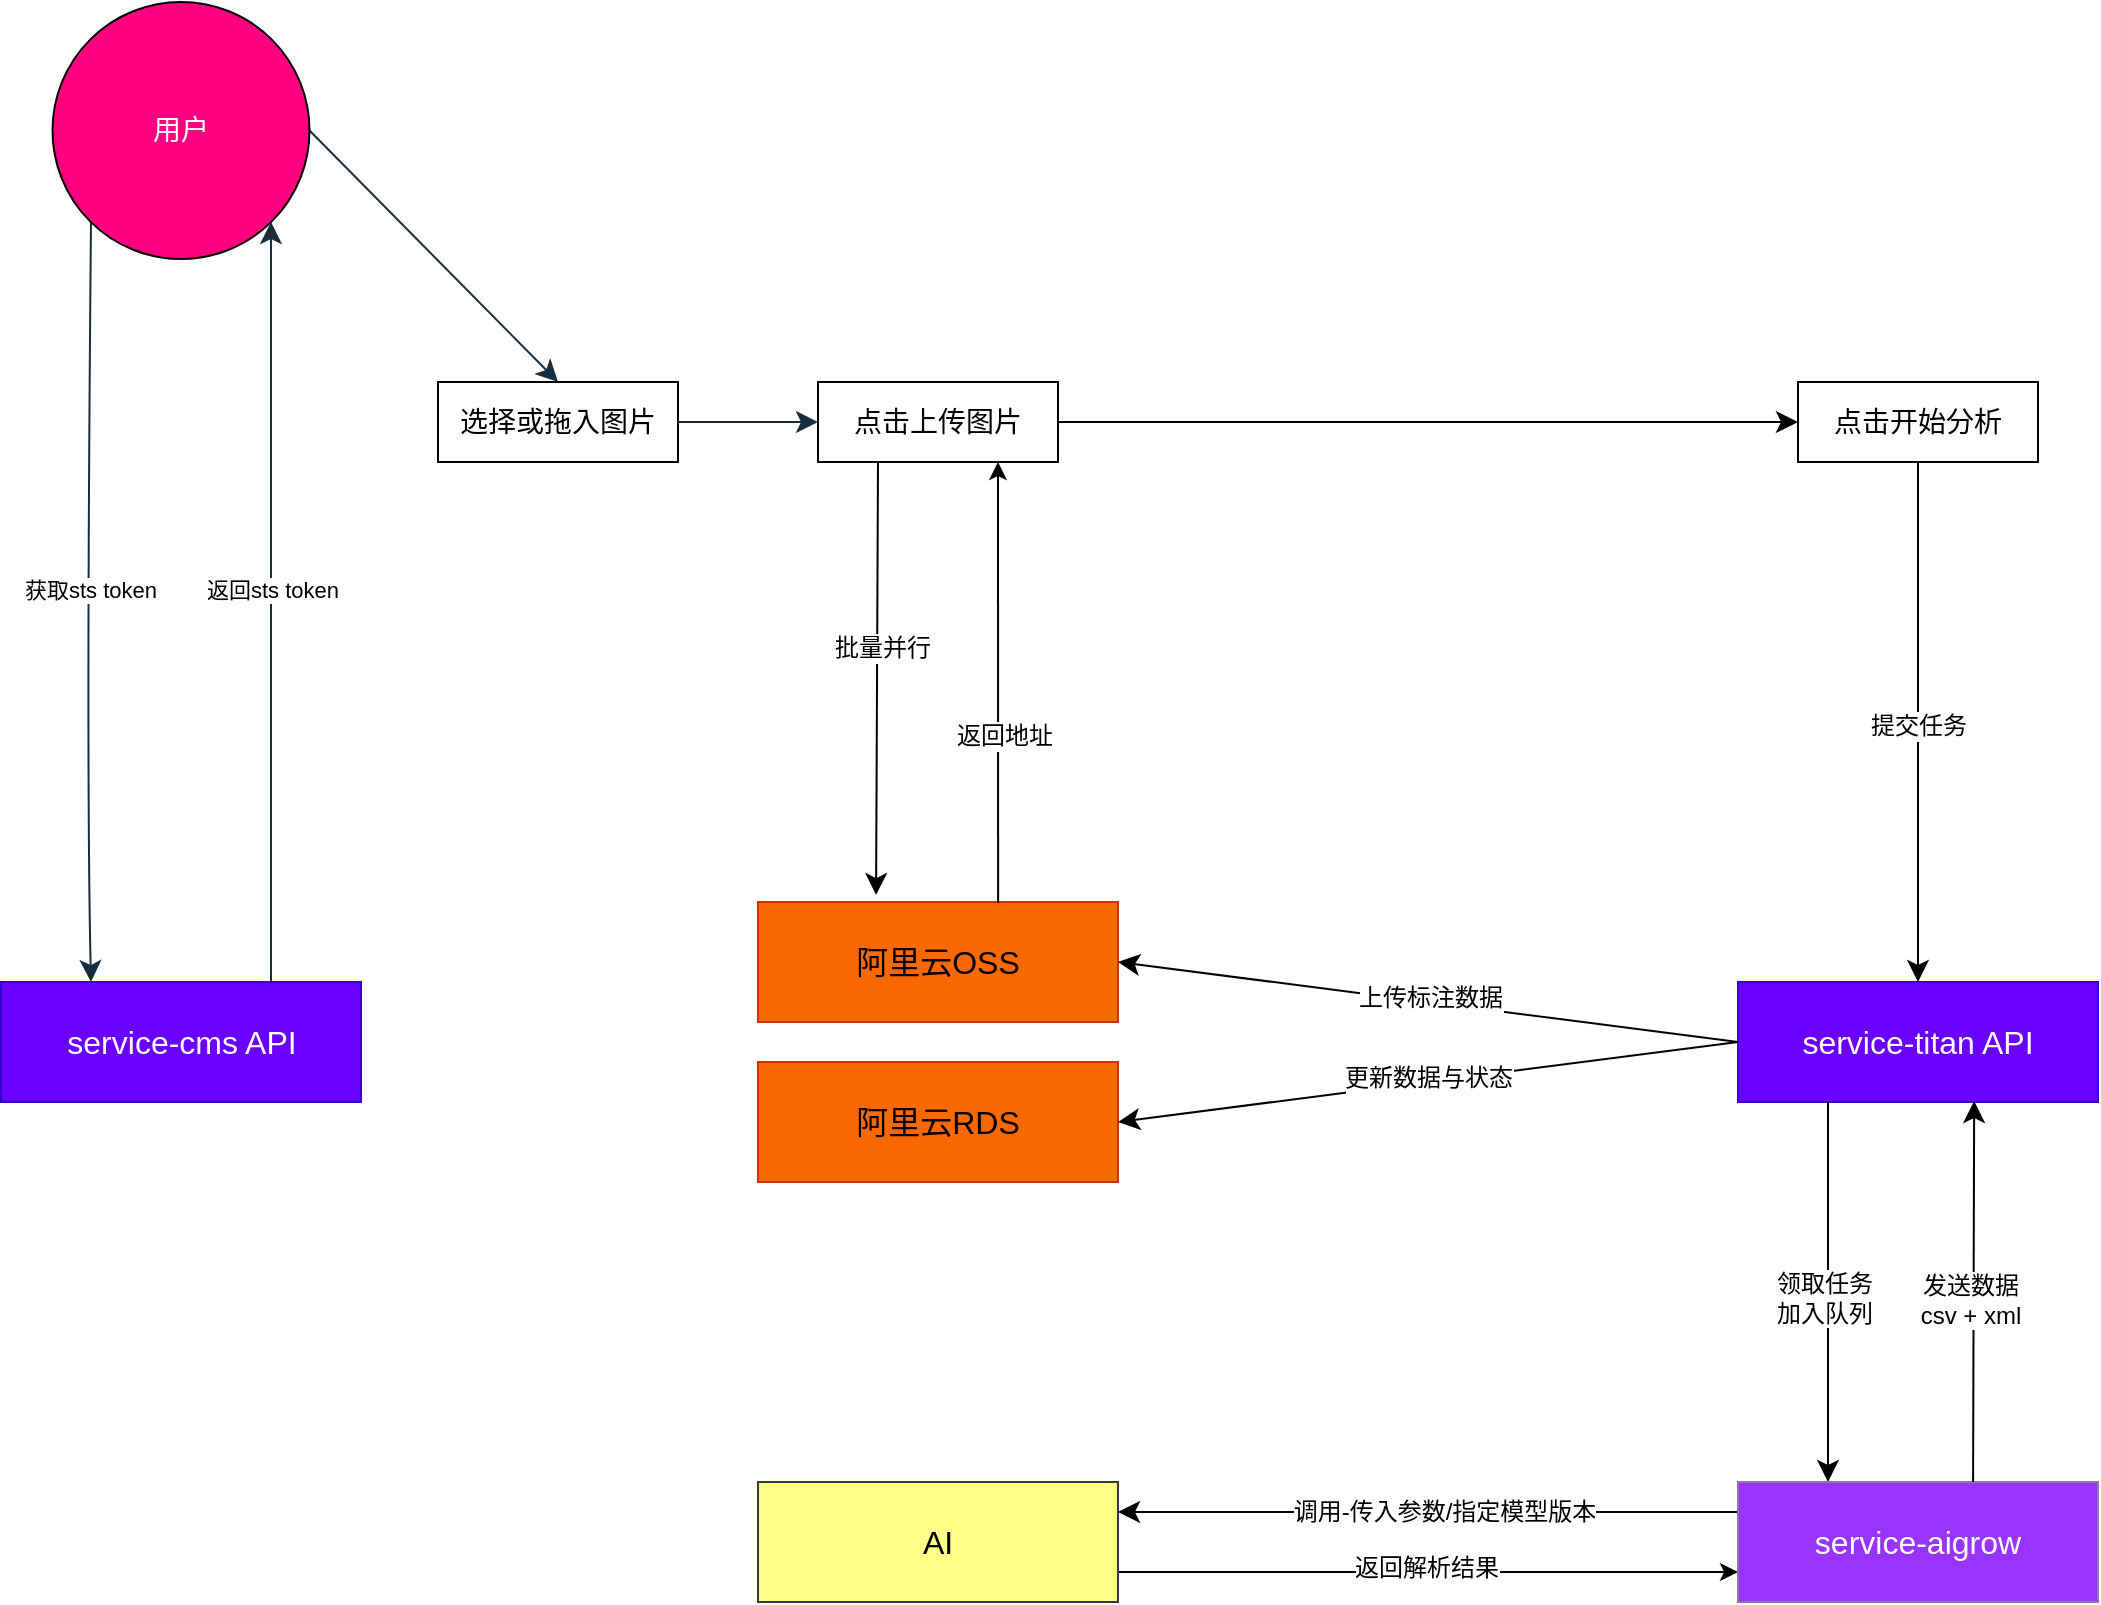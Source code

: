 <mxfile version="18.1.2" type="github">
  <diagram name="第 1 页" id="F0BYq8sX_8bTlsFAWADg">
    <mxGraphModel dx="1426" dy="769" grid="1" gridSize="10" guides="1" tooltips="1" connect="1" arrows="1" fold="1" page="0" pageScale="1" pageWidth="1169" pageHeight="827" math="0" shadow="0">
      <root>
        <mxCell id="0" />
        <mxCell id="1" parent="0" />
        <mxCell id="PPD57EdmQGvrJe3prHrT-2" value="" style="edgeStyle=none;curved=1;rounded=0;orthogonalLoop=1;jettySize=auto;html=1;fontSize=12;startSize=8;endSize=8;exitX=0.25;exitY=1;exitDx=0;exitDy=0;labelBackgroundColor=none;fontColor=default;entryX=0.25;entryY=0;entryDx=0;entryDy=0;strokeColor=#182E3E;" parent="1" target="PPD57EdmQGvrJe3prHrT-4" edge="1">
          <mxGeometry relative="1" as="geometry">
            <mxPoint x="253.5" y="697.818" as="targetPoint" />
            <Array as="points">
              <mxPoint x="224" y="450" />
            </Array>
            <mxPoint x="226.5" y="180" as="sourcePoint" />
          </mxGeometry>
        </mxCell>
        <mxCell id="5zYrslyW2_uP_hXgqGBh-1" value="获取sts token" style="edgeLabel;html=1;align=center;verticalAlign=middle;resizable=0;points=[];fontColor=#000000;" vertex="1" connectable="0" parent="PPD57EdmQGvrJe3prHrT-2">
          <mxGeometry x="-0.031" y="1" relative="1" as="geometry">
            <mxPoint as="offset" />
          </mxGeometry>
        </mxCell>
        <mxCell id="PPD57EdmQGvrJe3prHrT-4" value="service-cms API" style="whiteSpace=wrap;html=1;fontSize=16;labelBackgroundColor=none;rounded=0;movable=1;resizable=1;rotatable=1;deletable=1;editable=1;locked=0;connectable=1;fillColor=#6a00ff;strokeColor=#3700CC;fontColor=#ffffff;" parent="1" vertex="1">
          <mxGeometry x="181.5" y="560" width="180" height="60" as="geometry" />
        </mxCell>
        <mxCell id="PPD57EdmQGvrJe3prHrT-7" value="" style="edgeStyle=none;orthogonalLoop=1;jettySize=auto;html=1;rounded=0;fontSize=12;startSize=8;endSize=8;curved=1;exitX=0.75;exitY=0;exitDx=0;exitDy=0;entryX=0.75;entryY=1;entryDx=0;entryDy=0;labelBackgroundColor=none;fontColor=default;strokeColor=#182E3E;" parent="1" source="PPD57EdmQGvrJe3prHrT-4" edge="1">
          <mxGeometry width="120" relative="1" as="geometry">
            <mxPoint x="490" y="580" as="sourcePoint" />
            <mxPoint x="316.5" y="180" as="targetPoint" />
            <Array as="points" />
          </mxGeometry>
        </mxCell>
        <mxCell id="5zYrslyW2_uP_hXgqGBh-2" value="返回sts token" style="edgeLabel;html=1;align=center;verticalAlign=middle;resizable=0;points=[];fontColor=#000000;" vertex="1" connectable="0" parent="PPD57EdmQGvrJe3prHrT-7">
          <mxGeometry x="0.031" relative="1" as="geometry">
            <mxPoint as="offset" />
          </mxGeometry>
        </mxCell>
        <mxCell id="PPD57EdmQGvrJe3prHrT-13" value="选择或拖入图片" style="whiteSpace=wrap;html=1;fontSize=14;rounded=0;labelBackgroundColor=none;" parent="1" vertex="1">
          <mxGeometry x="400" y="260" width="120" height="40" as="geometry" />
        </mxCell>
        <mxCell id="PPD57EdmQGvrJe3prHrT-15" value="" style="edgeStyle=none;orthogonalLoop=1;jettySize=auto;html=1;rounded=0;fontSize=12;startSize=8;endSize=8;curved=1;exitX=1;exitY=0.5;exitDx=0;exitDy=0;entryX=0.5;entryY=0;entryDx=0;entryDy=0;labelBackgroundColor=none;fontColor=default;strokeColor=#182E3E;" parent="1" source="5zYrslyW2_uP_hXgqGBh-7" target="PPD57EdmQGvrJe3prHrT-13" edge="1">
          <mxGeometry width="120" relative="1" as="geometry">
            <mxPoint x="361.5" y="150" as="sourcePoint" />
            <mxPoint x="610" y="140" as="targetPoint" />
            <Array as="points" />
          </mxGeometry>
        </mxCell>
        <mxCell id="PPD57EdmQGvrJe3prHrT-18" value="" style="edgeStyle=none;orthogonalLoop=1;jettySize=auto;html=1;rounded=0;fontSize=12;startSize=8;endSize=8;curved=1;exitX=1;exitY=0.5;exitDx=0;exitDy=0;labelBackgroundColor=none;fontColor=default;strokeColor=#182E3E;" parent="1" source="PPD57EdmQGvrJe3prHrT-13" target="PPD57EdmQGvrJe3prHrT-14" edge="1">
          <mxGeometry width="120" relative="1" as="geometry">
            <mxPoint x="530" y="285" as="sourcePoint" />
            <mxPoint x="670" y="310" as="targetPoint" />
            <Array as="points" />
          </mxGeometry>
        </mxCell>
        <mxCell id="PPD57EdmQGvrJe3prHrT-14" value="点击上传图片" style="whiteSpace=wrap;html=1;fontSize=14;rounded=0;labelBackgroundColor=none;" parent="1" vertex="1">
          <mxGeometry x="590" y="260" width="120" height="40" as="geometry" />
        </mxCell>
        <mxCell id="PPD57EdmQGvrJe3prHrT-19" value="阿里云OSS" style="whiteSpace=wrap;html=1;rounded=0;fontSize=16;labelBackgroundColor=none;fillColor=#fa6800;strokeColor=#C73500;fontColor=#000000;" parent="1" vertex="1">
          <mxGeometry x="560" y="520" width="180" height="60" as="geometry" />
        </mxCell>
        <mxCell id="PPD57EdmQGvrJe3prHrT-21" value="" style="edgeStyle=none;orthogonalLoop=1;jettySize=auto;html=1;rounded=0;fontSize=12;startSize=8;endSize=8;curved=1;entryX=0.328;entryY=-0.058;entryDx=0;entryDy=0;exitX=0.25;exitY=1;exitDx=0;exitDy=0;exitPerimeter=0;entryPerimeter=0;" parent="1" source="PPD57EdmQGvrJe3prHrT-14" target="PPD57EdmQGvrJe3prHrT-19" edge="1">
          <mxGeometry width="120" relative="1" as="geometry">
            <mxPoint x="600" y="320" as="sourcePoint" />
            <mxPoint x="650" y="370" as="targetPoint" />
            <Array as="points" />
          </mxGeometry>
        </mxCell>
        <mxCell id="PPD57EdmQGvrJe3prHrT-25" value="批量并行" style="edgeLabel;html=1;align=center;verticalAlign=middle;resizable=0;points=[];fontSize=12;" parent="PPD57EdmQGvrJe3prHrT-21" vertex="1" connectable="0">
          <mxGeometry x="-0.109" y="2" relative="1" as="geometry">
            <mxPoint y="-4" as="offset" />
          </mxGeometry>
        </mxCell>
        <mxCell id="PPD57EdmQGvrJe3prHrT-26" value="" style="edgeStyle=none;orthogonalLoop=1;jettySize=auto;html=1;rounded=0;fontSize=12;curved=1;exitX=0.667;exitY=0.008;exitDx=0;exitDy=0;entryX=0.75;entryY=1;entryDx=0;entryDy=0;exitPerimeter=0;" parent="1" source="PPD57EdmQGvrJe3prHrT-19" target="PPD57EdmQGvrJe3prHrT-14" edge="1">
          <mxGeometry width="120" relative="1" as="geometry">
            <mxPoint x="760" y="350" as="sourcePoint" />
            <mxPoint x="760" y="600" as="targetPoint" />
          </mxGeometry>
        </mxCell>
        <mxCell id="PPD57EdmQGvrJe3prHrT-27" value="返回地址" style="edgeLabel;html=1;align=center;verticalAlign=middle;resizable=0;points=[];fontSize=12;" parent="PPD57EdmQGvrJe3prHrT-26" vertex="1" connectable="0">
          <mxGeometry x="0.067" y="-3" relative="1" as="geometry">
            <mxPoint y="34" as="offset" />
          </mxGeometry>
        </mxCell>
        <mxCell id="PPD57EdmQGvrJe3prHrT-28" value="点击开始分析" style="whiteSpace=wrap;html=1;fontSize=14;" parent="1" vertex="1">
          <mxGeometry x="1080" y="260" width="120" height="40" as="geometry" />
        </mxCell>
        <mxCell id="PPD57EdmQGvrJe3prHrT-29" value="" style="edgeStyle=none;orthogonalLoop=1;jettySize=auto;html=1;rounded=0;fontSize=12;startSize=8;endSize=8;curved=1;exitX=1;exitY=0.5;exitDx=0;exitDy=0;entryX=0;entryY=0.5;entryDx=0;entryDy=0;" parent="1" source="PPD57EdmQGvrJe3prHrT-14" target="PPD57EdmQGvrJe3prHrT-28" edge="1">
          <mxGeometry width="120" relative="1" as="geometry">
            <mxPoint x="870" y="150" as="sourcePoint" />
            <mxPoint x="990" y="150" as="targetPoint" />
          </mxGeometry>
        </mxCell>
        <mxCell id="PPD57EdmQGvrJe3prHrT-30" value="service-titan API" style="whiteSpace=wrap;html=1;fontSize=16;fillColor=#6a00ff;strokeColor=#3700CC;fontColor=#ffffff;" parent="1" vertex="1">
          <mxGeometry x="1050" y="560" width="180" height="60" as="geometry" />
        </mxCell>
        <mxCell id="PPD57EdmQGvrJe3prHrT-31" value="" style="edgeStyle=none;orthogonalLoop=1;jettySize=auto;html=1;rounded=0;fontSize=12;startSize=8;endSize=8;curved=1;exitX=0.5;exitY=1;exitDx=0;exitDy=0;entryX=0.5;entryY=0;entryDx=0;entryDy=0;" parent="1" source="PPD57EdmQGvrJe3prHrT-28" target="PPD57EdmQGvrJe3prHrT-30" edge="1">
          <mxGeometry width="120" relative="1" as="geometry">
            <mxPoint x="650" y="470" as="sourcePoint" />
            <mxPoint x="1135" y="590" as="targetPoint" />
            <Array as="points" />
          </mxGeometry>
        </mxCell>
        <mxCell id="PPD57EdmQGvrJe3prHrT-32" value="提交任务" style="edgeLabel;html=1;align=center;verticalAlign=middle;resizable=0;points=[];fontSize=12;" parent="PPD57EdmQGvrJe3prHrT-31" vertex="1" connectable="0">
          <mxGeometry x="-0.18" y="12" relative="1" as="geometry">
            <mxPoint x="-12" y="25" as="offset" />
          </mxGeometry>
        </mxCell>
        <mxCell id="PPD57EdmQGvrJe3prHrT-33" value="阿里云RDS" style="whiteSpace=wrap;html=1;fontSize=16;fillColor=#fa6800;strokeColor=#C73500;fontColor=#000000;" parent="1" vertex="1">
          <mxGeometry x="560" y="600" width="180" height="60" as="geometry" />
        </mxCell>
        <mxCell id="PPD57EdmQGvrJe3prHrT-34" value="" style="edgeStyle=none;orthogonalLoop=1;jettySize=auto;html=1;rounded=0;fontSize=12;startSize=8;endSize=8;curved=1;entryX=1;entryY=0.5;entryDx=0;entryDy=0;exitX=0;exitY=0.5;exitDx=0;exitDy=0;" parent="1" source="PPD57EdmQGvrJe3prHrT-30" target="PPD57EdmQGvrJe3prHrT-19" edge="1">
          <mxGeometry width="120" relative="1" as="geometry">
            <mxPoint x="1040" y="620" as="sourcePoint" />
            <mxPoint x="1250" y="470" as="targetPoint" />
          </mxGeometry>
        </mxCell>
        <mxCell id="PPD57EdmQGvrJe3prHrT-35" value="上传标注数据" style="edgeLabel;html=1;align=center;verticalAlign=middle;resizable=0;points=[];fontSize=12;" parent="PPD57EdmQGvrJe3prHrT-34" vertex="1" connectable="0">
          <mxGeometry x="-0.007" y="-2" relative="1" as="geometry">
            <mxPoint x="-1" as="offset" />
          </mxGeometry>
        </mxCell>
        <mxCell id="PPD57EdmQGvrJe3prHrT-37" value="" style="edgeStyle=none;orthogonalLoop=1;jettySize=auto;html=1;rounded=0;fontSize=12;startSize=8;endSize=8;curved=1;entryX=0.25;entryY=0;entryDx=0;entryDy=0;exitX=0.25;exitY=1;exitDx=0;exitDy=0;" parent="1" source="PPD57EdmQGvrJe3prHrT-30" target="PPD57EdmQGvrJe3prHrT-39" edge="1">
          <mxGeometry width="120" relative="1" as="geometry">
            <mxPoint x="1140" y="650" as="sourcePoint" />
            <mxPoint x="1085" y="920" as="targetPoint" />
            <Array as="points" />
          </mxGeometry>
        </mxCell>
        <mxCell id="PPD57EdmQGvrJe3prHrT-38" value="领取任务&lt;br&gt;加入队列" style="edgeLabel;html=1;align=center;verticalAlign=middle;resizable=0;points=[];fontSize=12;" parent="PPD57EdmQGvrJe3prHrT-37" vertex="1" connectable="0">
          <mxGeometry x="0.0" y="-13" relative="1" as="geometry">
            <mxPoint x="11" y="3" as="offset" />
          </mxGeometry>
        </mxCell>
        <mxCell id="5zYrslyW2_uP_hXgqGBh-8" style="edgeStyle=orthogonalEdgeStyle;rounded=0;orthogonalLoop=1;jettySize=auto;html=1;exitX=1;exitY=0.75;exitDx=0;exitDy=0;entryX=0;entryY=0.75;entryDx=0;entryDy=0;fontSize=14;fontColor=#FFFFFF;" edge="1" parent="1" source="PPD57EdmQGvrJe3prHrT-45" target="PPD57EdmQGvrJe3prHrT-39">
          <mxGeometry relative="1" as="geometry" />
        </mxCell>
        <mxCell id="5zYrslyW2_uP_hXgqGBh-9" value="返回解析结果" style="edgeLabel;html=1;align=center;verticalAlign=middle;resizable=0;points=[];fontSize=12;fontColor=#000000;" vertex="1" connectable="0" parent="5zYrslyW2_uP_hXgqGBh-8">
          <mxGeometry x="-0.006" y="2" relative="1" as="geometry">
            <mxPoint as="offset" />
          </mxGeometry>
        </mxCell>
        <mxCell id="PPD57EdmQGvrJe3prHrT-45" value="AI" style="whiteSpace=wrap;html=1;fontSize=16;fillColor=#ffff88;strokeColor=#36393d;" parent="1" vertex="1">
          <mxGeometry x="560" y="810" width="180" height="60" as="geometry" />
        </mxCell>
        <mxCell id="PPD57EdmQGvrJe3prHrT-46" value="" style="edgeStyle=none;orthogonalLoop=1;jettySize=auto;html=1;rounded=0;fontSize=12;startSize=8;endSize=8;curved=1;entryX=1;entryY=0.25;entryDx=0;entryDy=0;exitX=0;exitY=0.25;exitDx=0;exitDy=0;" parent="1" source="PPD57EdmQGvrJe3prHrT-39" edge="1" target="PPD57EdmQGvrJe3prHrT-45">
          <mxGeometry width="120" relative="1" as="geometry">
            <mxPoint x="1040" y="890" as="sourcePoint" />
            <mxPoint x="260" y="810.01" as="targetPoint" />
          </mxGeometry>
        </mxCell>
        <mxCell id="PPD57EdmQGvrJe3prHrT-48" value="调用-传入参数/指定模型版本" style="edgeLabel;html=1;align=center;verticalAlign=middle;resizable=0;points=[];fontSize=12;" parent="PPD57EdmQGvrJe3prHrT-46" vertex="1" connectable="0">
          <mxGeometry x="0.037" relative="1" as="geometry">
            <mxPoint x="13" as="offset" />
          </mxGeometry>
        </mxCell>
        <mxCell id="PPD57EdmQGvrJe3prHrT-39" value="service-aigrow" style="whiteSpace=wrap;html=1;fontSize=16;fillColor=#9933FF;strokeColor=#9673a6;fontColor=#FFFFFF;" parent="1" vertex="1">
          <mxGeometry x="1050" y="810" width="180" height="60" as="geometry" />
        </mxCell>
        <mxCell id="PPD57EdmQGvrJe3prHrT-61" value="" style="edgeStyle=none;orthogonalLoop=1;jettySize=auto;html=1;rounded=0;fontSize=12;startSize=8;endSize=8;curved=1;exitX=0.653;exitY=0;exitDx=0;exitDy=0;exitPerimeter=0;entryX=0.656;entryY=0.992;entryDx=0;entryDy=0;entryPerimeter=0;" parent="1" source="PPD57EdmQGvrJe3prHrT-39" target="PPD57EdmQGvrJe3prHrT-30" edge="1">
          <mxGeometry width="120" relative="1" as="geometry">
            <mxPoint x="1175" y="920" as="sourcePoint" />
            <mxPoint x="1160" y="630" as="targetPoint" />
            <Array as="points" />
          </mxGeometry>
        </mxCell>
        <mxCell id="5zYrslyW2_uP_hXgqGBh-4" value="发送数据&lt;br&gt;csv + xml" style="edgeLabel;html=1;align=center;verticalAlign=middle;resizable=0;points=[];fontSize=12;fontColor=#000000;" vertex="1" connectable="0" parent="PPD57EdmQGvrJe3prHrT-61">
          <mxGeometry x="-0.042" y="2" relative="1" as="geometry">
            <mxPoint as="offset" />
          </mxGeometry>
        </mxCell>
        <mxCell id="5zYrslyW2_uP_hXgqGBh-5" value="" style="edgeStyle=none;orthogonalLoop=1;jettySize=auto;html=1;rounded=0;fontSize=12;startSize=8;endSize=8;curved=1;entryX=1;entryY=0.5;entryDx=0;entryDy=0;exitX=0;exitY=0.5;exitDx=0;exitDy=0;" edge="1" parent="1" source="PPD57EdmQGvrJe3prHrT-30" target="PPD57EdmQGvrJe3prHrT-33">
          <mxGeometry width="120" relative="1" as="geometry">
            <mxPoint x="1050" y="630" as="sourcePoint" />
            <mxPoint x="750" y="598.5" as="targetPoint" />
          </mxGeometry>
        </mxCell>
        <mxCell id="5zYrslyW2_uP_hXgqGBh-6" value="更新数据与状态" style="edgeLabel;html=1;align=center;verticalAlign=middle;resizable=0;points=[];fontSize=12;" vertex="1" connectable="0" parent="5zYrslyW2_uP_hXgqGBh-5">
          <mxGeometry x="-0.007" y="-2" relative="1" as="geometry">
            <mxPoint x="-1" as="offset" />
          </mxGeometry>
        </mxCell>
        <mxCell id="5zYrslyW2_uP_hXgqGBh-7" value="用户" style="ellipse;whiteSpace=wrap;html=1;aspect=fixed;fontSize=14;fontColor=#FFFFFF;fillColor=#FF0080;" vertex="1" parent="1">
          <mxGeometry x="207.25" y="70" width="128.5" height="128.5" as="geometry" />
        </mxCell>
      </root>
    </mxGraphModel>
  </diagram>
</mxfile>

